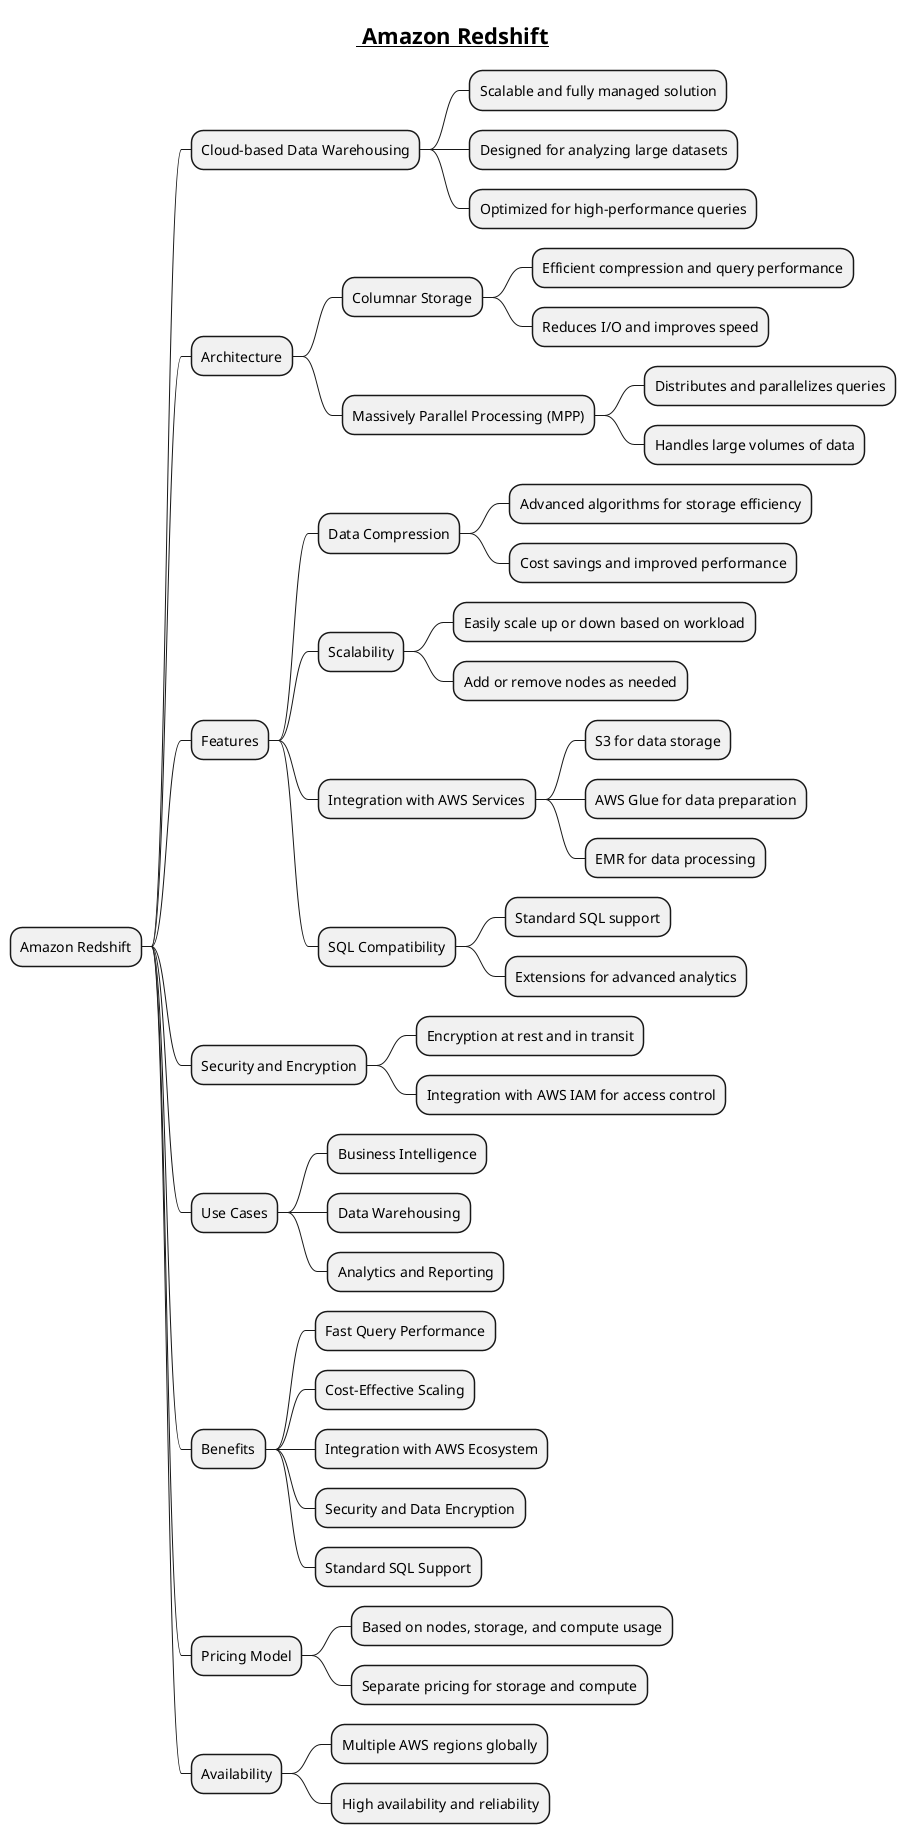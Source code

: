 @startmindmap

title =__ Amazon Redshift__

* Amazon Redshift
** Cloud-based Data Warehousing
*** Scalable and fully managed solution
*** Designed for analyzing large datasets
*** Optimized for high-performance queries
** Architecture
*** Columnar Storage
**** Efficient compression and query performance
**** Reduces I/O and improves speed
*** Massively Parallel Processing (MPP)
**** Distributes and parallelizes queries
**** Handles large volumes of data
** Features
*** Data Compression
**** Advanced algorithms for storage efficiency
**** Cost savings and improved performance
*** Scalability
**** Easily scale up or down based on workload
**** Add or remove nodes as needed
*** Integration with AWS Services
**** S3 for data storage
**** AWS Glue for data preparation
**** EMR for data processing
*** SQL Compatibility
**** Standard SQL support
**** Extensions for advanced analytics
** Security and Encryption
*** Encryption at rest and in transit
*** Integration with AWS IAM for access control
** Use Cases
*** Business Intelligence
*** Data Warehousing
*** Analytics and Reporting
** Benefits
*** Fast Query Performance
*** Cost-Effective Scaling
*** Integration with AWS Ecosystem
*** Security and Data Encryption
*** Standard SQL Support
** Pricing Model
*** Based on nodes, storage, and compute usage
*** Separate pricing for storage and compute
** Availability
*** Multiple AWS regions globally
*** High availability and reliability

@endmindmap
